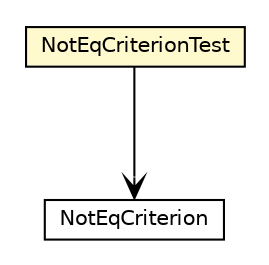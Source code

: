 #!/usr/local/bin/dot
#
# Class diagram 
# Generated by UMLGraph version R5_6_6-8-g8d7759 (http://www.umlgraph.org/)
#

digraph G {
	edge [fontname="Helvetica",fontsize=10,labelfontname="Helvetica",labelfontsize=10];
	node [fontname="Helvetica",fontsize=10,shape=plaintext];
	nodesep=0.25;
	ranksep=0.5;
	// org.dayatang.domain.internal.NotEqCriterionTest
	c35003 [label=<<table title="org.dayatang.domain.internal.NotEqCriterionTest" border="0" cellborder="1" cellspacing="0" cellpadding="2" port="p" bgcolor="lemonChiffon" href="./NotEqCriterionTest.html">
		<tr><td><table border="0" cellspacing="0" cellpadding="1">
<tr><td align="center" balign="center"> NotEqCriterionTest </td></tr>
		</table></td></tr>
		</table>>, URL="./NotEqCriterionTest.html", fontname="Helvetica", fontcolor="black", fontsize=10.0];
	// org.dayatang.domain.internal.NotEqCriterionTest NAVASSOC org.dayatang.domain.internal.NotEqCriterion
	c35003:p -> c35153:p [taillabel="", label=" "headlabel="", fontname="Helvetica", fontcolor="black", fontsize=10.0, color="black", arrowhead=open];
	// org.dayatang.domain.internal.NotEqCriterion
	c35153 [label=<<table title="org.dayatang.domain.internal.NotEqCriterion" border="0" cellborder="1" cellspacing="0" cellpadding="2" port="p" href="http://java.sun.com/j2se/1.4.2/docs/api/org/dayatang/domain/internal/NotEqCriterion.html">
		<tr><td><table border="0" cellspacing="0" cellpadding="1">
<tr><td align="center" balign="center"> NotEqCriterion </td></tr>
		</table></td></tr>
		</table>>, URL="http://java.sun.com/j2se/1.4.2/docs/api/org/dayatang/domain/internal/NotEqCriterion.html", fontname="Helvetica", fontcolor="black", fontsize=10.0];
}

